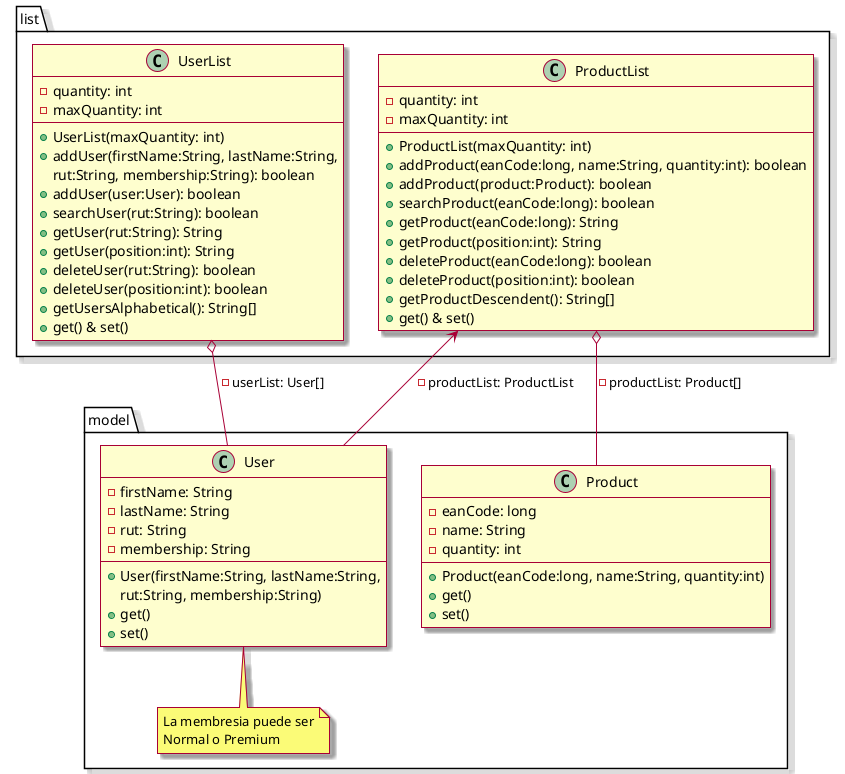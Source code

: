 @startuml
skin rose

package model {

    class User {
        - firstName: String
        - lastName: String
        - rut: String
        - membership: String

        + User(firstName:String, lastName:String,
        rut:String, membership:String)
        + get()
        + set()
    }

    class Product {
        - eanCode: long
        - name: String
        - quantity: int

        +Product(eanCode:long, name:String, quantity:int)
        + get()
        + set()
    }

    note "La membresia puede ser\nNormal o Premium" as N1

    User --> N1

}

package list {

    class UserList {
        - quantity: int
        - maxQuantity: int

        + UserList(maxQuantity: int)
        + addUser(firstName:String, lastName:String,
        rut:String, membership:String): boolean
        + addUser(user:User): boolean
        + searchUser(rut:String): boolean
        + getUser(rut:String): String
        + getUser(position:int): String
        + deleteUser(rut:String): boolean
        + deleteUser(position:int): boolean
        + getUsersAlphabetical(): String[]
        + get() & set()
    }

    class ProductList {
        - quantity: int
        - maxQuantity: int

        + ProductList(maxQuantity: int)
        + addProduct(eanCode:long, name:String, quantity:int): boolean
        + addProduct(product:Product): boolean
        + searchProduct(eanCode:long): boolean
        + getProduct(eanCode:long): String
        + getProduct(position:int): String
        + deleteProduct(eanCode:long): boolean
        + deleteProduct(position:int): boolean
        + getProductDescendent(): String[]
        + get() & set()
    }

    UserList o-- User : -userList: User[]
    ProductList o-- Product : -productList: Product[]

    User --> ProductList : -productList: ProductList
}


@enduml